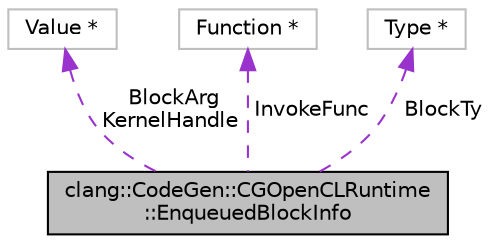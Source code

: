 digraph "clang::CodeGen::CGOpenCLRuntime::EnqueuedBlockInfo"
{
 // LATEX_PDF_SIZE
  bgcolor="transparent";
  edge [fontname="Helvetica",fontsize="10",labelfontname="Helvetica",labelfontsize="10"];
  node [fontname="Helvetica",fontsize="10",shape=record];
  Node1 [label="clang::CodeGen::CGOpenCLRuntime\l::EnqueuedBlockInfo",height=0.2,width=0.4,color="black", fillcolor="grey75", style="filled", fontcolor="black",tooltip="Structure for enqueued block information."];
  Node2 -> Node1 [dir="back",color="darkorchid3",fontsize="10",style="dashed",label=" BlockArg\nKernelHandle" ,fontname="Helvetica"];
  Node2 [label="Value *",height=0.2,width=0.4,color="grey75",tooltip=" "];
  Node3 -> Node1 [dir="back",color="darkorchid3",fontsize="10",style="dashed",label=" InvokeFunc" ,fontname="Helvetica"];
  Node3 [label="Function *",height=0.2,width=0.4,color="grey75",tooltip=" "];
  Node4 -> Node1 [dir="back",color="darkorchid3",fontsize="10",style="dashed",label=" BlockTy" ,fontname="Helvetica"];
  Node4 [label="Type *",height=0.2,width=0.4,color="grey75",tooltip=" "];
}
